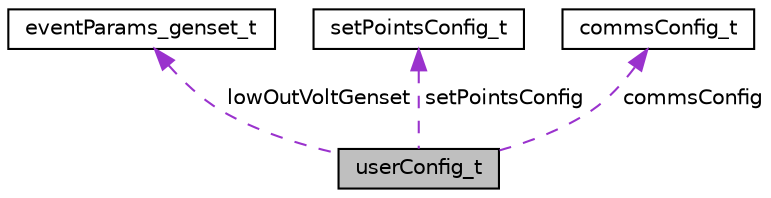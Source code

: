 digraph "userConfig_t"
{
 // LATEX_PDF_SIZE
  edge [fontname="Helvetica",fontsize="10",labelfontname="Helvetica",labelfontsize="10"];
  node [fontname="Helvetica",fontsize="10",shape=record];
  Node1 [label="userConfig_t",height=0.2,width=0.4,color="black", fillcolor="grey75", style="filled", fontcolor="black",tooltip=" "];
  Node2 -> Node1 [dir="back",color="darkorchid3",fontsize="10",style="dashed",label=" lowOutVoltGenset" ];
  Node2 [label="eventParams_genset_t",height=0.2,width=0.4,color="black", fillcolor="white", style="filled",URL="$structevent_params__genset__t.html",tooltip=" "];
  Node3 -> Node1 [dir="back",color="darkorchid3",fontsize="10",style="dashed",label=" setPointsConfig" ];
  Node3 [label="setPointsConfig_t",height=0.2,width=0.4,color="black", fillcolor="white", style="filled",URL="$structset_points_config__t.html",tooltip=" "];
  Node4 -> Node1 [dir="back",color="darkorchid3",fontsize="10",style="dashed",label=" commsConfig" ];
  Node4 [label="commsConfig_t",height=0.2,width=0.4,color="black", fillcolor="white", style="filled",URL="$structcomms_config__t.html",tooltip=" "];
}
